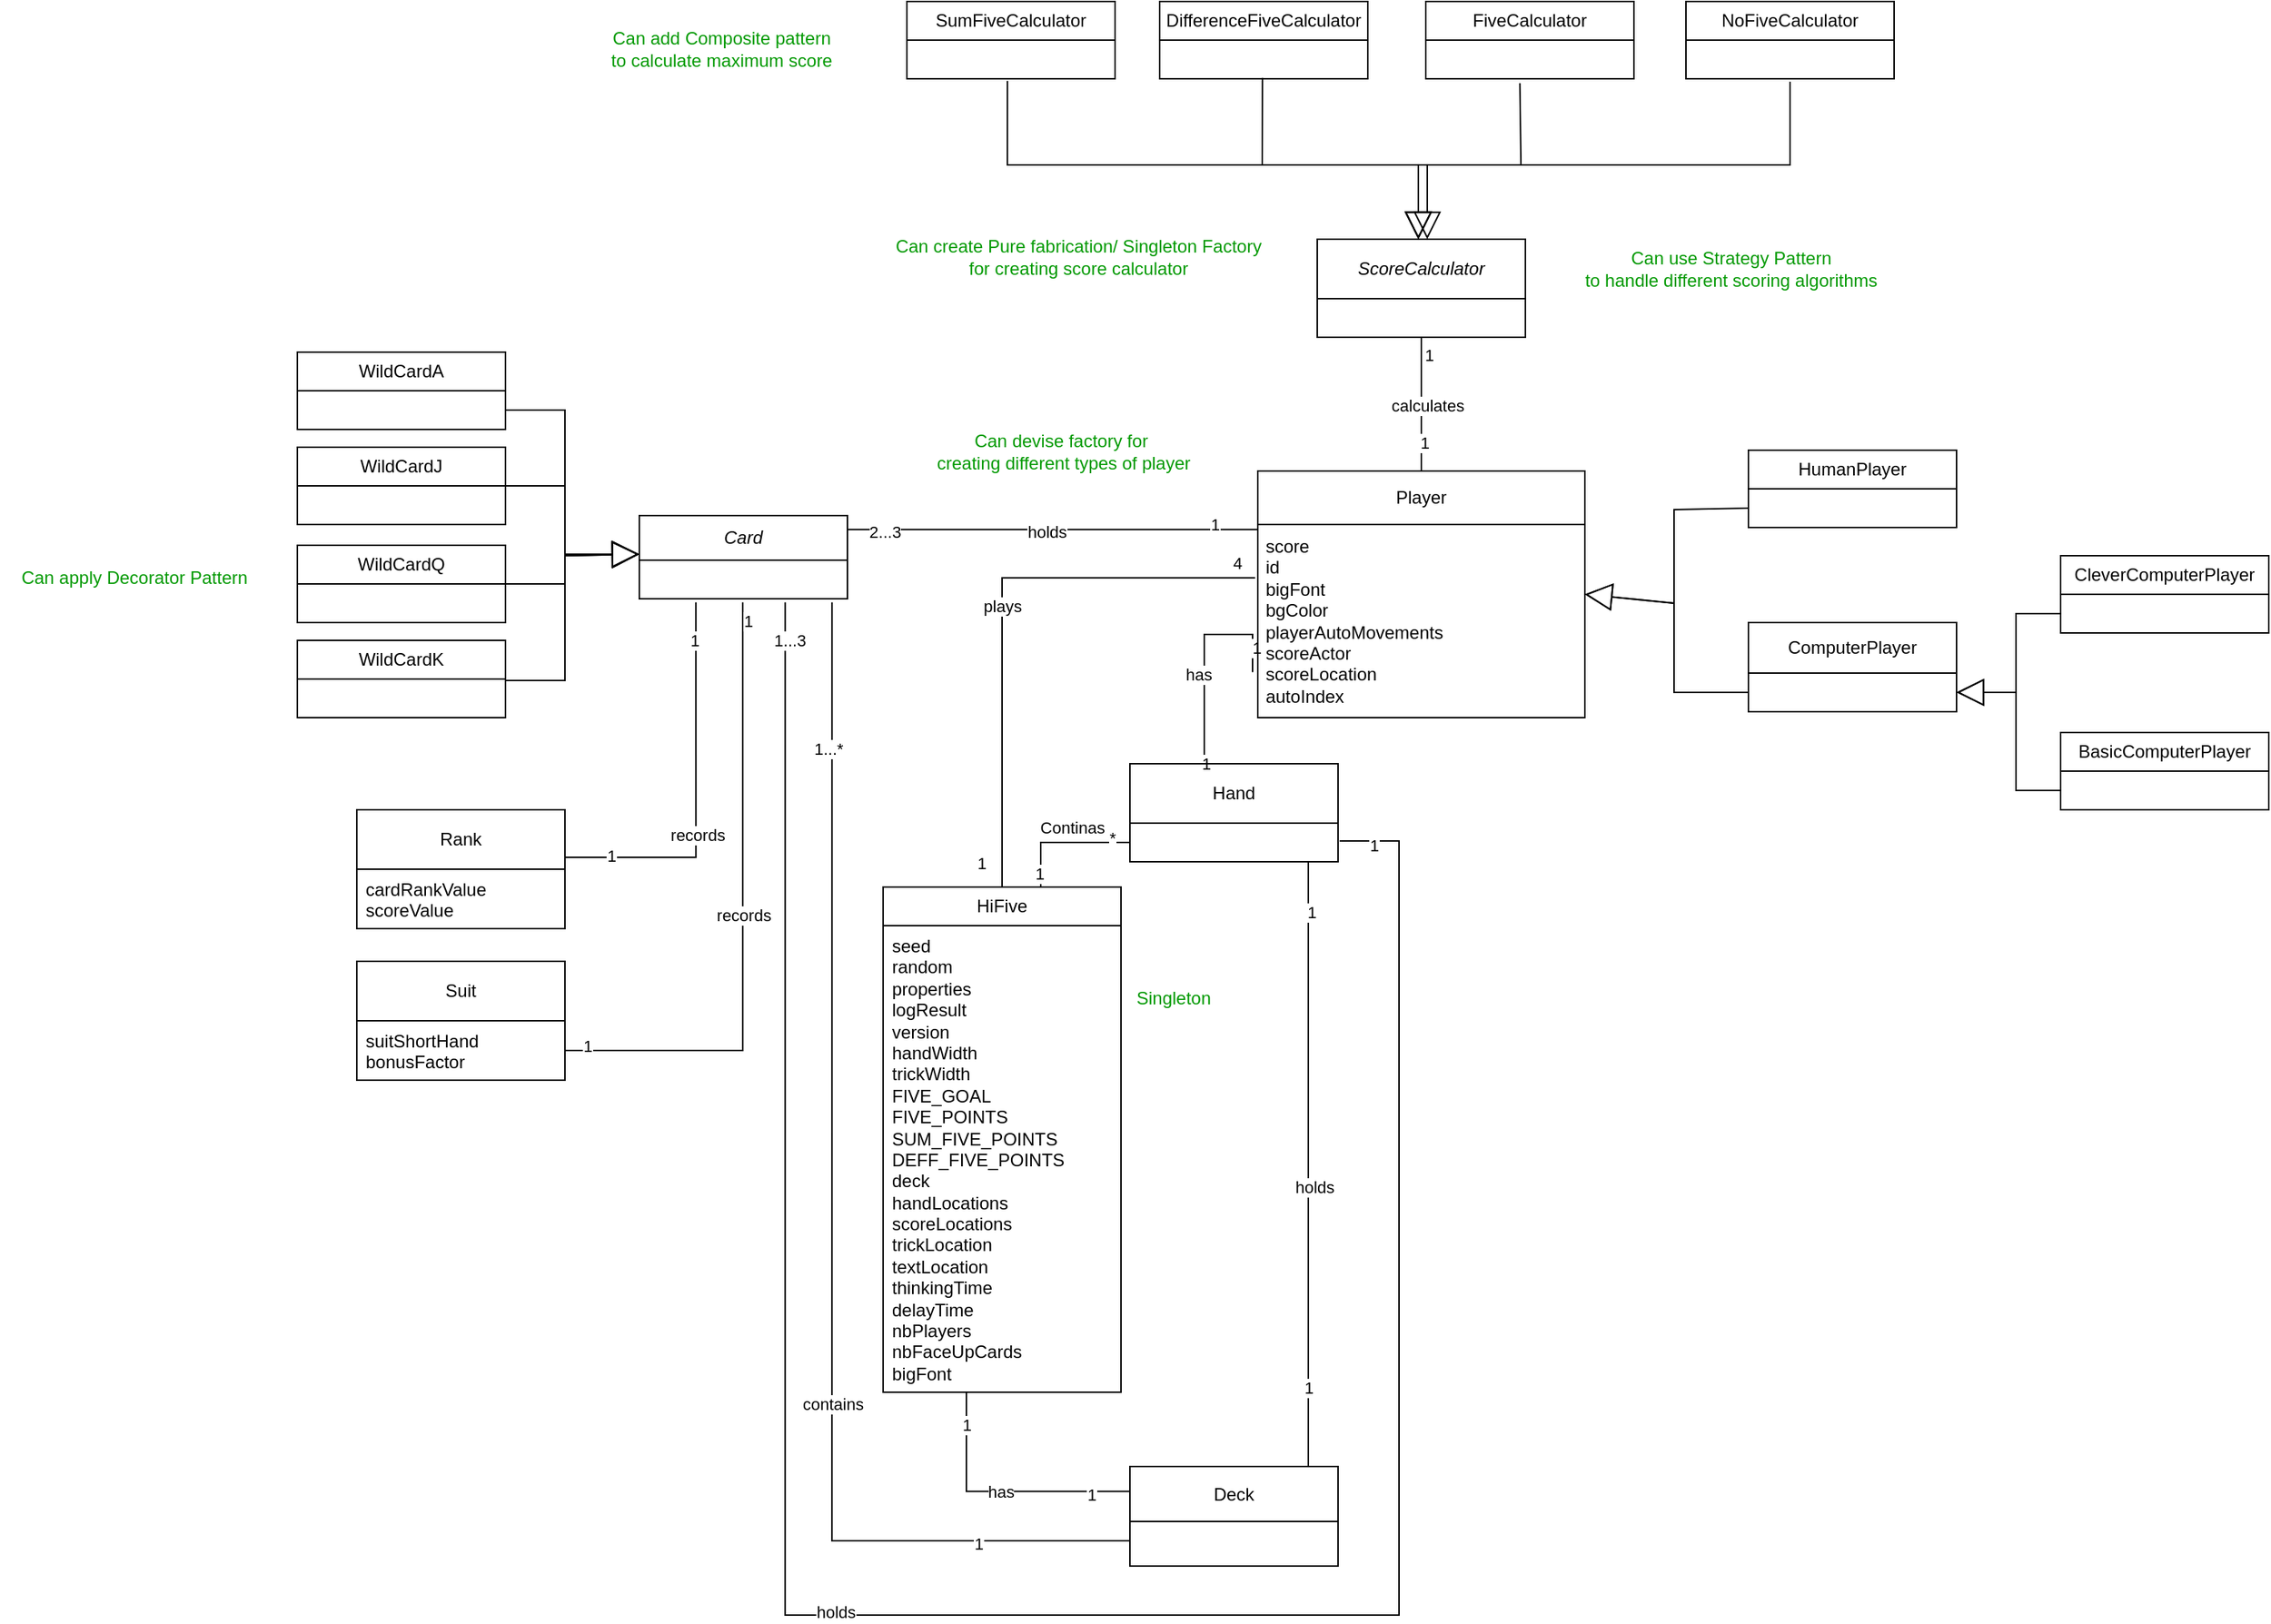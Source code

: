 <mxfile version="22.1.22" type="embed">
  <diagram name="Page-1" id="RHOdQiLR6d1w4uo0OIwe">
    <mxGraphModel dx="2094" dy="1823" grid="1" gridSize="10" guides="1" tooltips="1" connect="1" arrows="1" fold="1" page="1" pageScale="1" pageWidth="827" pageHeight="1169" math="0" shadow="0">
      <root>
        <mxCell id="0" />
        <mxCell id="1" parent="0" />
        <mxCell id="BES2E_9tI-OvimbOEb1R-43" value="" style="endArrow=block;endSize=16;endFill=0;html=1;rounded=0;entryX=0.5;entryY=0;entryDx=0;entryDy=0;exitX=0.5;exitY=1.077;exitDx=0;exitDy=0;exitPerimeter=0;" parent="1" source="BES2E_9tI-OvimbOEb1R-41" edge="1">
          <mxGeometry width="160" relative="1" as="geometry">
            <mxPoint x="713" y="-174" as="sourcePoint" />
            <mxPoint x="634" y="-66" as="targetPoint" />
            <Array as="points">
              <mxPoint x="884" y="-116" />
              <mxPoint x="634" y="-116" />
            </Array>
            <mxPoint as="offset" />
          </mxGeometry>
        </mxCell>
        <mxCell id="C5BfqFKKwaduGC4q3tgq-16" style="edgeStyle=orthogonalEdgeStyle;rounded=0;orthogonalLoop=1;jettySize=auto;html=1;entryX=0;entryY=0.5;entryDx=0;entryDy=0;endArrow=none;endFill=0;" parent="1" source="PBFfLjAhDlcAuMu0KcMV-1" target="HcJTPbSab0MBvARwmCcL-12" edge="1">
          <mxGeometry relative="1" as="geometry">
            <Array as="points">
              <mxPoint x="380" y="340" />
            </Array>
          </mxGeometry>
        </mxCell>
        <mxCell id="C5BfqFKKwaduGC4q3tgq-17" value="Continas" style="edgeLabel;html=1;align=center;verticalAlign=middle;resizable=0;points=[];" parent="C5BfqFKKwaduGC4q3tgq-16" vertex="1" connectable="0">
          <mxGeometry x="-0.146" relative="1" as="geometry">
            <mxPoint x="12" y="-10" as="offset" />
          </mxGeometry>
        </mxCell>
        <mxCell id="C5BfqFKKwaduGC4q3tgq-18" value="1" style="edgeLabel;html=1;align=center;verticalAlign=middle;resizable=0;points=[];" parent="C5BfqFKKwaduGC4q3tgq-16" vertex="1" connectable="0">
          <mxGeometry x="-0.79" y="1" relative="1" as="geometry">
            <mxPoint as="offset" />
          </mxGeometry>
        </mxCell>
        <mxCell id="C5BfqFKKwaduGC4q3tgq-19" value="*" style="edgeLabel;html=1;align=center;verticalAlign=middle;resizable=0;points=[];" parent="C5BfqFKKwaduGC4q3tgq-16" vertex="1" connectable="0">
          <mxGeometry x="0.724" y="3" relative="1" as="geometry">
            <mxPoint as="offset" />
          </mxGeometry>
        </mxCell>
        <mxCell id="PBFfLjAhDlcAuMu0KcMV-1" value="HiFive" style="swimlane;fontStyle=0;childLayout=stackLayout;horizontal=1;startSize=26;fillColor=none;horizontalStack=0;resizeParent=1;resizeParentMax=0;resizeLast=0;collapsible=1;marginBottom=0;whiteSpace=wrap;html=1;align=center;" parent="1" vertex="1">
          <mxGeometry x="274" y="370" width="160" height="340" as="geometry" />
        </mxCell>
        <mxCell id="PBFfLjAhDlcAuMu0KcMV-4" value="seed&lt;div&gt;random&lt;/div&gt;&lt;div&gt;properties&lt;/div&gt;&lt;div&gt;logResult&lt;/div&gt;&lt;div&gt;version&lt;/div&gt;&lt;div&gt;handWidth&lt;/div&gt;&lt;div&gt;trickWidth&lt;/div&gt;&lt;div&gt;FIVE_GOAL&lt;/div&gt;&lt;div&gt;FIVE_POINTS&lt;/div&gt;&lt;div&gt;SUM_FIVE_POINTS&lt;/div&gt;&lt;div&gt;DEFF_FIVE_POINTS&lt;/div&gt;&lt;div&gt;deck&lt;/div&gt;&lt;div&gt;handLocations&lt;/div&gt;&lt;div&gt;scoreLocations&lt;/div&gt;&lt;div&gt;trickLocation&lt;/div&gt;&lt;div&gt;textLocation&lt;/div&gt;&lt;div&gt;thinkingTime&lt;/div&gt;&lt;div&gt;delayTime&lt;/div&gt;&lt;div&gt;nbPlayers&lt;/div&gt;&lt;div&gt;nbFaceUpCards&lt;/div&gt;&lt;div&gt;bigFont&lt;/div&gt;" style="text;strokeColor=none;fillColor=none;align=left;verticalAlign=top;spacingLeft=4;spacingRight=4;overflow=hidden;rotatable=0;points=[[0,0.5],[1,0.5]];portConstraint=eastwest;whiteSpace=wrap;html=1;" parent="PBFfLjAhDlcAuMu0KcMV-1" vertex="1">
          <mxGeometry y="26" width="160" height="314" as="geometry" />
        </mxCell>
        <mxCell id="PBFfLjAhDlcAuMu0KcMV-5" value="&lt;div&gt;&lt;i style=&quot;background-color: initial;&quot;&gt;Card&lt;/i&gt;&lt;/div&gt;" style="swimlane;fontStyle=0;childLayout=stackLayout;horizontal=1;startSize=30;fillColor=none;horizontalStack=0;resizeParent=1;resizeParentMax=0;resizeLast=0;collapsible=1;marginBottom=0;whiteSpace=wrap;html=1;" parent="1" vertex="1">
          <mxGeometry x="110" y="120" width="140" height="56" as="geometry" />
        </mxCell>
        <mxCell id="PBFfLjAhDlcAuMu0KcMV-6" value="&amp;nbsp;" style="text;strokeColor=none;fillColor=none;align=left;verticalAlign=top;spacingLeft=4;spacingRight=4;overflow=hidden;rotatable=0;points=[[0,0.5],[1,0.5]];portConstraint=eastwest;whiteSpace=wrap;html=1;" parent="PBFfLjAhDlcAuMu0KcMV-5" vertex="1">
          <mxGeometry y="30" width="140" height="26" as="geometry" />
        </mxCell>
        <mxCell id="BES2E_9tI-OvimbOEb1R-21" style="edgeStyle=orthogonalEdgeStyle;rounded=0;orthogonalLoop=1;jettySize=auto;html=1;entryX=1;entryY=0.25;entryDx=0;entryDy=0;endArrow=none;endFill=0;exitX=-0.001;exitY=0.026;exitDx=0;exitDy=0;exitPerimeter=0;" parent="1" source="C5BfqFKKwaduGC4q3tgq-22" target="PBFfLjAhDlcAuMu0KcMV-5" edge="1">
          <mxGeometry relative="1" as="geometry">
            <mxPoint x="470" y="100" as="sourcePoint" />
            <mxPoint x="140" y="163" as="targetPoint" />
            <Array as="points">
              <mxPoint x="250" y="129" />
            </Array>
          </mxGeometry>
        </mxCell>
        <mxCell id="BES2E_9tI-OvimbOEb1R-22" value="holds" style="edgeLabel;html=1;align=center;verticalAlign=middle;resizable=0;points=[];" parent="BES2E_9tI-OvimbOEb1R-21" vertex="1" connectable="0">
          <mxGeometry x="0.026" y="2" relative="1" as="geometry">
            <mxPoint x="2" y="-1" as="offset" />
          </mxGeometry>
        </mxCell>
        <mxCell id="BES2E_9tI-OvimbOEb1R-23" value="2...3" style="edgeLabel;html=1;align=center;verticalAlign=middle;resizable=0;points=[];" parent="BES2E_9tI-OvimbOEb1R-21" vertex="1" connectable="0">
          <mxGeometry x="0.857" y="1" relative="1" as="geometry">
            <mxPoint x="9" as="offset" />
          </mxGeometry>
        </mxCell>
        <mxCell id="BES2E_9tI-OvimbOEb1R-24" value="1" style="edgeLabel;html=1;align=center;verticalAlign=middle;resizable=0;points=[];" parent="BES2E_9tI-OvimbOEb1R-21" vertex="1" connectable="0">
          <mxGeometry x="-0.792" y="-4" relative="1" as="geometry">
            <mxPoint as="offset" />
          </mxGeometry>
        </mxCell>
        <mxCell id="5fYm1s6-dskRjfa9KHOK-25" value="plays" style="edgeStyle=orthogonalEdgeStyle;rounded=0;orthogonalLoop=1;jettySize=auto;html=1;entryX=0.5;entryY=0;entryDx=0;entryDy=0;endArrow=none;endFill=0;exitX=-0.008;exitY=0.276;exitDx=0;exitDy=0;exitPerimeter=0;" parent="1" source="C5BfqFKKwaduGC4q3tgq-22" target="PBFfLjAhDlcAuMu0KcMV-1" edge="1">
          <mxGeometry relative="1" as="geometry">
            <mxPoint x="330" y="120" as="sourcePoint" />
          </mxGeometry>
        </mxCell>
        <mxCell id="5fYm1s6-dskRjfa9KHOK-26" value="1" style="edgeLabel;html=1;align=center;verticalAlign=middle;resizable=0;points=[];" parent="5fYm1s6-dskRjfa9KHOK-25" vertex="1" connectable="0">
          <mxGeometry x="0.774" y="2" relative="1" as="geometry">
            <mxPoint x="-16" y="27" as="offset" />
          </mxGeometry>
        </mxCell>
        <mxCell id="5fYm1s6-dskRjfa9KHOK-27" value="4" style="edgeLabel;html=1;align=center;verticalAlign=middle;resizable=0;points=[];" parent="5fYm1s6-dskRjfa9KHOK-25" vertex="1" connectable="0">
          <mxGeometry x="-0.818" y="3" relative="1" as="geometry">
            <mxPoint x="22" y="-13" as="offset" />
          </mxGeometry>
        </mxCell>
        <mxCell id="HcJTPbSab0MBvARwmCcL-18" style="edgeStyle=orthogonalEdgeStyle;rounded=0;orthogonalLoop=1;jettySize=auto;html=1;entryX=0.5;entryY=0;entryDx=0;entryDy=0;endArrow=none;endFill=0;exitX=-0.016;exitY=0.764;exitDx=0;exitDy=0;exitPerimeter=0;" parent="1" source="C5BfqFKKwaduGC4q3tgq-22" target="HcJTPbSab0MBvARwmCcL-9" edge="1">
          <mxGeometry relative="1" as="geometry">
            <Array as="points">
              <mxPoint x="523" y="200" />
              <mxPoint x="490" y="200" />
              <mxPoint x="490" y="287" />
            </Array>
            <mxPoint x="330" y="120" as="sourcePoint" />
          </mxGeometry>
        </mxCell>
        <mxCell id="HcJTPbSab0MBvARwmCcL-19" value="1" style="edgeLabel;html=1;align=center;verticalAlign=middle;resizable=0;points=[];" parent="HcJTPbSab0MBvARwmCcL-18" connectable="0" vertex="1">
          <mxGeometry x="-0.794" y="-2" relative="1" as="geometry">
            <mxPoint as="offset" />
          </mxGeometry>
        </mxCell>
        <mxCell id="HcJTPbSab0MBvARwmCcL-20" value="1" style="edgeLabel;html=1;align=center;verticalAlign=middle;resizable=0;points=[];" parent="HcJTPbSab0MBvARwmCcL-18" connectable="0" vertex="1">
          <mxGeometry x="0.765" relative="1" as="geometry">
            <mxPoint as="offset" />
          </mxGeometry>
        </mxCell>
        <mxCell id="HcJTPbSab0MBvARwmCcL-21" value="has" style="edgeLabel;html=1;align=center;verticalAlign=middle;resizable=0;points=[];" parent="HcJTPbSab0MBvARwmCcL-18" connectable="0" vertex="1">
          <mxGeometry x="0.029" y="-4" relative="1" as="geometry">
            <mxPoint as="offset" />
          </mxGeometry>
        </mxCell>
        <mxCell id="BES2E_9tI-OvimbOEb1R-5" value="&lt;div&gt;&lt;span style=&quot;background-color: initial;&quot;&gt;Suit&lt;/span&gt;&lt;/div&gt;" style="swimlane;fontStyle=0;childLayout=stackLayout;horizontal=1;startSize=40;fillColor=none;horizontalStack=0;resizeParent=1;resizeParentMax=0;resizeLast=0;collapsible=1;marginBottom=0;whiteSpace=wrap;html=1;" parent="1" vertex="1">
          <mxGeometry x="-80" y="420" width="140" height="80" as="geometry" />
        </mxCell>
        <mxCell id="BES2E_9tI-OvimbOEb1R-6" value="suitShortHand&lt;div&gt;bonusFactor&lt;br&gt;&lt;/div&gt;" style="text;strokeColor=none;fillColor=none;align=left;verticalAlign=top;spacingLeft=4;spacingRight=4;overflow=hidden;rotatable=0;points=[[0,0.5],[1,0.5]];portConstraint=eastwest;whiteSpace=wrap;html=1;" parent="BES2E_9tI-OvimbOEb1R-5" vertex="1">
          <mxGeometry y="40" width="140" height="40" as="geometry" />
        </mxCell>
        <mxCell id="HcJTPbSab0MBvARwmCcL-63" style="edgeStyle=orthogonalEdgeStyle;rounded=0;orthogonalLoop=1;jettySize=auto;html=1;endArrow=none;endFill=0;entryX=0.272;entryY=1.093;entryDx=0;entryDy=0;entryPerimeter=0;" parent="1" source="BES2E_9tI-OvimbOEb1R-13" target="PBFfLjAhDlcAuMu0KcMV-6" edge="1">
          <mxGeometry relative="1" as="geometry">
            <Array as="points">
              <mxPoint x="148" y="350" />
            </Array>
            <mxPoint x="120" y="170" as="targetPoint" />
          </mxGeometry>
        </mxCell>
        <mxCell id="HcJTPbSab0MBvARwmCcL-64" value="1" style="edgeLabel;html=1;align=center;verticalAlign=middle;resizable=0;points=[];" parent="HcJTPbSab0MBvARwmCcL-63" vertex="1" connectable="0">
          <mxGeometry x="0.803" y="1" relative="1" as="geometry">
            <mxPoint as="offset" />
          </mxGeometry>
        </mxCell>
        <mxCell id="HcJTPbSab0MBvARwmCcL-65" value="1" style="edgeLabel;html=1;align=center;verticalAlign=middle;resizable=0;points=[];" parent="HcJTPbSab0MBvARwmCcL-63" vertex="1" connectable="0">
          <mxGeometry x="-0.767" y="1" relative="1" as="geometry">
            <mxPoint as="offset" />
          </mxGeometry>
        </mxCell>
        <mxCell id="HcJTPbSab0MBvARwmCcL-66" value="records" style="edgeLabel;html=1;align=center;verticalAlign=middle;resizable=0;points=[];" parent="HcJTPbSab0MBvARwmCcL-63" vertex="1" connectable="0">
          <mxGeometry x="-0.204" y="-1" relative="1" as="geometry">
            <mxPoint as="offset" />
          </mxGeometry>
        </mxCell>
        <mxCell id="BES2E_9tI-OvimbOEb1R-13" value="&lt;span style=&quot;background-color: initial;&quot;&gt;Rank&lt;/span&gt;" style="swimlane;fontStyle=0;childLayout=stackLayout;horizontal=1;startSize=40;fillColor=none;horizontalStack=0;resizeParent=1;resizeParentMax=0;resizeLast=0;collapsible=1;marginBottom=0;whiteSpace=wrap;html=1;" parent="1" vertex="1">
          <mxGeometry x="-80" y="318" width="140" height="80" as="geometry" />
        </mxCell>
        <mxCell id="BES2E_9tI-OvimbOEb1R-14" value="cardRankValue&lt;div&gt;scoreValue&lt;br&gt;&lt;/div&gt;" style="text;strokeColor=none;fillColor=none;align=left;verticalAlign=top;spacingLeft=4;spacingRight=4;overflow=hidden;rotatable=0;points=[[0,0.5],[1,0.5]];portConstraint=eastwest;whiteSpace=wrap;html=1;" parent="BES2E_9tI-OvimbOEb1R-13" vertex="1">
          <mxGeometry y="40" width="140" height="40" as="geometry" />
        </mxCell>
        <mxCell id="BES2E_9tI-OvimbOEb1R-25" value="&lt;div&gt;&lt;i&gt;ScoreCalculator&lt;/i&gt;&lt;/div&gt;" style="swimlane;fontStyle=0;childLayout=stackLayout;horizontal=1;startSize=40;fillColor=none;horizontalStack=0;resizeParent=1;resizeParentMax=0;resizeLast=0;collapsible=1;marginBottom=0;whiteSpace=wrap;html=1;" parent="1" vertex="1">
          <mxGeometry x="566" y="-66" width="140" height="66" as="geometry" />
        </mxCell>
        <mxCell id="BES2E_9tI-OvimbOEb1R-29" style="edgeStyle=orthogonalEdgeStyle;rounded=0;orthogonalLoop=1;jettySize=auto;html=1;endArrow=none;endFill=0;exitX=0.5;exitY=0;exitDx=0;exitDy=0;" parent="1" source="qUimPvIqALUDc2c-YDHS-43" edge="1">
          <mxGeometry relative="1" as="geometry">
            <mxPoint x="636" as="targetPoint" />
            <mxPoint x="319" y="120" as="sourcePoint" />
            <Array as="points">
              <mxPoint x="636" />
            </Array>
          </mxGeometry>
        </mxCell>
        <mxCell id="BES2E_9tI-OvimbOEb1R-46" value="1" style="edgeLabel;html=1;align=center;verticalAlign=middle;resizable=0;points=[];" parent="BES2E_9tI-OvimbOEb1R-29" vertex="1" connectable="0">
          <mxGeometry x="-0.573" y="-2" relative="1" as="geometry">
            <mxPoint as="offset" />
          </mxGeometry>
        </mxCell>
        <mxCell id="BES2E_9tI-OvimbOEb1R-47" value="1" style="edgeLabel;html=1;align=center;verticalAlign=middle;resizable=0;points=[];" parent="BES2E_9tI-OvimbOEb1R-29" vertex="1" connectable="0">
          <mxGeometry x="0.747" y="-5" relative="1" as="geometry">
            <mxPoint as="offset" />
          </mxGeometry>
        </mxCell>
        <mxCell id="BES2E_9tI-OvimbOEb1R-48" value="calculates" style="edgeLabel;html=1;align=center;verticalAlign=middle;resizable=0;points=[];" parent="BES2E_9tI-OvimbOEb1R-29" vertex="1" connectable="0">
          <mxGeometry x="-0.009" y="-3" relative="1" as="geometry">
            <mxPoint x="1" as="offset" />
          </mxGeometry>
        </mxCell>
        <mxCell id="BES2E_9tI-OvimbOEb1R-31" value="" style="endArrow=block;endSize=16;endFill=0;html=1;rounded=0;entryX=0.5;entryY=0;entryDx=0;entryDy=0;exitX=0.452;exitY=1.115;exitDx=0;exitDy=0;exitPerimeter=0;" parent="1" source="BES2E_9tI-OvimbOEb1R-33" edge="1">
          <mxGeometry x="0.005" width="160" relative="1" as="geometry">
            <mxPoint x="544" y="-171" as="sourcePoint" />
            <mxPoint x="634" y="-66.0" as="targetPoint" />
            <Array as="points">
              <mxPoint x="703" y="-116" />
              <mxPoint x="634" y="-116" />
            </Array>
            <mxPoint as="offset" />
          </mxGeometry>
        </mxCell>
        <mxCell id="BES2E_9tI-OvimbOEb1R-32" value="FiveCalculator" style="swimlane;fontStyle=0;childLayout=stackLayout;horizontal=1;startSize=26;fillColor=none;horizontalStack=0;resizeParent=1;resizeParentMax=0;resizeLast=0;collapsible=1;marginBottom=0;whiteSpace=wrap;html=1;" parent="1" vertex="1">
          <mxGeometry x="639" y="-226" width="140" height="52" as="geometry" />
        </mxCell>
        <mxCell id="BES2E_9tI-OvimbOEb1R-33" value="&amp;nbsp;" style="text;strokeColor=none;fillColor=none;align=left;verticalAlign=top;spacingLeft=4;spacingRight=4;overflow=hidden;rotatable=0;points=[[0,0.5],[1,0.5]];portConstraint=eastwest;whiteSpace=wrap;html=1;" parent="BES2E_9tI-OvimbOEb1R-32" vertex="1">
          <mxGeometry y="26" width="140" height="26" as="geometry" />
        </mxCell>
        <mxCell id="BES2E_9tI-OvimbOEb1R-36" value="DifferenceFiveCalculator" style="swimlane;fontStyle=0;childLayout=stackLayout;horizontal=1;startSize=26;fillColor=none;horizontalStack=0;resizeParent=1;resizeParentMax=0;resizeLast=0;collapsible=1;marginBottom=0;whiteSpace=wrap;html=1;" parent="1" vertex="1">
          <mxGeometry x="460" y="-226" width="140" height="52" as="geometry" />
        </mxCell>
        <mxCell id="BES2E_9tI-OvimbOEb1R-37" value="&amp;nbsp;" style="text;strokeColor=none;fillColor=none;align=left;verticalAlign=top;spacingLeft=4;spacingRight=4;overflow=hidden;rotatable=0;points=[[0,0.5],[1,0.5]];portConstraint=eastwest;whiteSpace=wrap;html=1;" parent="BES2E_9tI-OvimbOEb1R-36" vertex="1">
          <mxGeometry y="26" width="140" height="26" as="geometry" />
        </mxCell>
        <mxCell id="BES2E_9tI-OvimbOEb1R-38" value="SumFiveCalculator" style="swimlane;fontStyle=0;childLayout=stackLayout;horizontal=1;startSize=26;fillColor=none;horizontalStack=0;resizeParent=1;resizeParentMax=0;resizeLast=0;collapsible=1;marginBottom=0;whiteSpace=wrap;html=1;" parent="1" vertex="1">
          <mxGeometry x="290" y="-226" width="140" height="52" as="geometry" />
        </mxCell>
        <mxCell id="BES2E_9tI-OvimbOEb1R-39" value="&amp;nbsp;" style="text;strokeColor=none;fillColor=none;align=left;verticalAlign=top;spacingLeft=4;spacingRight=4;overflow=hidden;rotatable=0;points=[[0,0.5],[1,0.5]];portConstraint=eastwest;whiteSpace=wrap;html=1;" parent="BES2E_9tI-OvimbOEb1R-38" vertex="1">
          <mxGeometry y="26" width="140" height="26" as="geometry" />
        </mxCell>
        <mxCell id="BES2E_9tI-OvimbOEb1R-40" value="NoFiveCalculator" style="swimlane;fontStyle=0;childLayout=stackLayout;horizontal=1;startSize=26;fillColor=none;horizontalStack=0;resizeParent=1;resizeParentMax=0;resizeLast=0;collapsible=1;marginBottom=0;whiteSpace=wrap;html=1;" parent="1" vertex="1">
          <mxGeometry x="814" y="-226" width="140" height="52" as="geometry" />
        </mxCell>
        <mxCell id="BES2E_9tI-OvimbOEb1R-41" value="&amp;nbsp;" style="text;strokeColor=none;fillColor=none;align=left;verticalAlign=top;spacingLeft=4;spacingRight=4;overflow=hidden;rotatable=0;points=[[0,0.5],[1,0.5]];portConstraint=eastwest;whiteSpace=wrap;html=1;" parent="BES2E_9tI-OvimbOEb1R-40" vertex="1">
          <mxGeometry y="26" width="140" height="26" as="geometry" />
        </mxCell>
        <mxCell id="BES2E_9tI-OvimbOEb1R-42" value="" style="endArrow=block;endSize=16;endFill=0;html=1;rounded=0;entryX=0.5;entryY=0;entryDx=0;entryDy=0;exitX=0.494;exitY=0.974;exitDx=0;exitDy=0;exitPerimeter=0;" parent="1" source="BES2E_9tI-OvimbOEb1R-37" edge="1">
          <mxGeometry width="160" relative="1" as="geometry">
            <mxPoint x="529.02" y="-157.01" as="sourcePoint" />
            <mxPoint x="634" y="-66" as="targetPoint" />
            <Array as="points">
              <mxPoint x="529" y="-116" />
              <mxPoint x="634" y="-116" />
            </Array>
          </mxGeometry>
        </mxCell>
        <mxCell id="BES2E_9tI-OvimbOEb1R-45" value="Can use Strategy Pattern &lt;br&gt;to handle different scoring algorithms" style="text;html=1;align=center;verticalAlign=middle;resizable=0;points=[];autosize=1;strokeColor=none;fillColor=none;fontColor=#009900;" parent="1" vertex="1">
          <mxGeometry x="734" y="-66" width="220" height="40" as="geometry" />
        </mxCell>
        <mxCell id="BES2E_9tI-OvimbOEb1R-51" value="&lt;font color=&quot;#009900&quot;&gt;Can create Pure fabrication/ Singleton Factory &lt;br&gt;for creating score calculator&lt;/font&gt;" style="text;html=1;align=center;verticalAlign=middle;resizable=0;points=[];autosize=1;strokeColor=none;fillColor=none;" parent="1" vertex="1">
          <mxGeometry x="270" y="-74" width="270" height="40" as="geometry" />
        </mxCell>
        <mxCell id="5fYm1s6-dskRjfa9KHOK-1" value="WildCardA" style="swimlane;fontStyle=0;childLayout=stackLayout;horizontal=1;startSize=26;fillColor=none;horizontalStack=0;resizeParent=1;resizeParentMax=0;resizeLast=0;collapsible=1;marginBottom=0;whiteSpace=wrap;html=1;" parent="1" vertex="1">
          <mxGeometry x="-120" y="10" width="140" height="52" as="geometry" />
        </mxCell>
        <mxCell id="5fYm1s6-dskRjfa9KHOK-4" value="&amp;nbsp;" style="text;strokeColor=none;fillColor=none;align=left;verticalAlign=top;spacingLeft=4;spacingRight=4;overflow=hidden;rotatable=0;points=[[0,0.5],[1,0.5]];portConstraint=eastwest;whiteSpace=wrap;html=1;" parent="5fYm1s6-dskRjfa9KHOK-1" vertex="1">
          <mxGeometry y="26" width="140" height="26" as="geometry" />
        </mxCell>
        <mxCell id="5fYm1s6-dskRjfa9KHOK-5" value="WildCardJ" style="swimlane;fontStyle=0;childLayout=stackLayout;horizontal=1;startSize=26;fillColor=none;horizontalStack=0;resizeParent=1;resizeParentMax=0;resizeLast=0;collapsible=1;marginBottom=0;whiteSpace=wrap;html=1;" parent="1" vertex="1">
          <mxGeometry x="-120" y="74" width="140" height="52" as="geometry" />
        </mxCell>
        <mxCell id="5fYm1s6-dskRjfa9KHOK-6" value="&amp;nbsp;" style="text;strokeColor=none;fillColor=none;align=left;verticalAlign=top;spacingLeft=4;spacingRight=4;overflow=hidden;rotatable=0;points=[[0,0.5],[1,0.5]];portConstraint=eastwest;whiteSpace=wrap;html=1;" parent="5fYm1s6-dskRjfa9KHOK-5" vertex="1">
          <mxGeometry y="26" width="140" height="26" as="geometry" />
        </mxCell>
        <mxCell id="5fYm1s6-dskRjfa9KHOK-7" value="WildCardQ" style="swimlane;fontStyle=0;childLayout=stackLayout;horizontal=1;startSize=26;fillColor=none;horizontalStack=0;resizeParent=1;resizeParentMax=0;resizeLast=0;collapsible=1;marginBottom=0;whiteSpace=wrap;html=1;" parent="1" vertex="1">
          <mxGeometry x="-120" y="140" width="140" height="52" as="geometry" />
        </mxCell>
        <mxCell id="5fYm1s6-dskRjfa9KHOK-8" value="&amp;nbsp;" style="text;strokeColor=none;fillColor=none;align=left;verticalAlign=top;spacingLeft=4;spacingRight=4;overflow=hidden;rotatable=0;points=[[0,0.5],[1,0.5]];portConstraint=eastwest;whiteSpace=wrap;html=1;" parent="5fYm1s6-dskRjfa9KHOK-7" vertex="1">
          <mxGeometry y="26" width="140" height="26" as="geometry" />
        </mxCell>
        <mxCell id="5fYm1s6-dskRjfa9KHOK-9" value="WildCardK" style="swimlane;fontStyle=0;childLayout=stackLayout;horizontal=1;startSize=26;fillColor=none;horizontalStack=0;resizeParent=1;resizeParentMax=0;resizeLast=0;collapsible=1;marginBottom=0;whiteSpace=wrap;html=1;" parent="1" vertex="1">
          <mxGeometry x="-120" y="204" width="140" height="52" as="geometry" />
        </mxCell>
        <mxCell id="5fYm1s6-dskRjfa9KHOK-10" value="&amp;nbsp;" style="text;strokeColor=none;fillColor=none;align=left;verticalAlign=top;spacingLeft=4;spacingRight=4;overflow=hidden;rotatable=0;points=[[0,0.5],[1,0.5]];portConstraint=eastwest;whiteSpace=wrap;html=1;" parent="5fYm1s6-dskRjfa9KHOK-9" vertex="1">
          <mxGeometry y="26" width="140" height="26" as="geometry" />
        </mxCell>
        <mxCell id="5fYm1s6-dskRjfa9KHOK-17" value="" style="endArrow=block;endSize=16;endFill=0;html=1;rounded=0;entryX=0;entryY=0.5;entryDx=0;entryDy=0;exitX=1;exitY=0.5;exitDx=0;exitDy=0;" parent="1" source="5fYm1s6-dskRjfa9KHOK-4" edge="1">
          <mxGeometry x="0.003" width="160" relative="1" as="geometry">
            <mxPoint x="160" y="77" as="sourcePoint" />
            <mxPoint x="110" y="146" as="targetPoint" />
            <Array as="points">
              <mxPoint x="60" y="49" />
              <mxPoint x="60" y="147" />
            </Array>
            <mxPoint as="offset" />
          </mxGeometry>
        </mxCell>
        <mxCell id="5fYm1s6-dskRjfa9KHOK-19" value="" style="endArrow=block;endSize=16;endFill=0;html=1;rounded=0;entryX=0;entryY=0.5;entryDx=0;entryDy=0;exitX=1;exitY=0.5;exitDx=0;exitDy=0;" parent="1" source="5fYm1s6-dskRjfa9KHOK-5" edge="1">
          <mxGeometry x="0.003" width="160" relative="1" as="geometry">
            <mxPoint x="20" y="77" as="sourcePoint" />
            <mxPoint x="110" y="146" as="targetPoint" />
            <Array as="points">
              <mxPoint x="60" y="100" />
              <mxPoint x="60" y="146" />
            </Array>
            <mxPoint as="offset" />
          </mxGeometry>
        </mxCell>
        <mxCell id="5fYm1s6-dskRjfa9KHOK-20" value="" style="endArrow=block;endSize=16;endFill=0;html=1;rounded=0;exitX=1;exitY=0.5;exitDx=0;exitDy=0;entryX=0;entryY=0.5;entryDx=0;entryDy=0;" parent="1" source="5fYm1s6-dskRjfa9KHOK-7" edge="1">
          <mxGeometry x="0.003" width="160" relative="1" as="geometry">
            <mxPoint x="30" y="110" as="sourcePoint" />
            <mxPoint x="110" y="146" as="targetPoint" />
            <Array as="points">
              <mxPoint x="60" y="166" />
              <mxPoint x="60" y="147" />
            </Array>
            <mxPoint as="offset" />
          </mxGeometry>
        </mxCell>
        <mxCell id="5fYm1s6-dskRjfa9KHOK-21" value="" style="endArrow=block;endSize=16;endFill=0;html=1;rounded=0;entryX=0;entryY=0.5;entryDx=0;entryDy=0;" parent="1" edge="1">
          <mxGeometry x="0.003" width="160" relative="1" as="geometry">
            <mxPoint x="20" y="231" as="sourcePoint" />
            <mxPoint x="110" y="146" as="targetPoint" />
            <Array as="points">
              <mxPoint x="60" y="231" />
              <mxPoint x="60" y="146" />
            </Array>
            <mxPoint as="offset" />
          </mxGeometry>
        </mxCell>
        <mxCell id="5fYm1s6-dskRjfa9KHOK-22" value="&lt;font color=&quot;#009900&quot;&gt;Can apply Decorator Pattern&lt;/font&gt;" style="text;html=1;align=center;verticalAlign=middle;resizable=0;points=[];autosize=1;strokeColor=none;fillColor=none;" parent="1" vertex="1">
          <mxGeometry x="-320" y="147" width="180" height="30" as="geometry" />
        </mxCell>
        <mxCell id="HcJTPbSab0MBvARwmCcL-26" style="edgeStyle=orthogonalEdgeStyle;rounded=0;orthogonalLoop=1;jettySize=auto;html=1;entryX=0.926;entryY=1.093;entryDx=0;entryDy=0;endArrow=none;endFill=0;entryPerimeter=0;" parent="1" source="HcJTPbSab0MBvARwmCcL-1" target="PBFfLjAhDlcAuMu0KcMV-6" edge="1">
          <mxGeometry relative="1" as="geometry">
            <Array as="points">
              <mxPoint x="240" y="810" />
            </Array>
            <mxPoint x="140" y="380" as="targetPoint" />
          </mxGeometry>
        </mxCell>
        <mxCell id="HcJTPbSab0MBvARwmCcL-27" value="contains" style="edgeLabel;html=1;align=center;verticalAlign=middle;resizable=0;points=[];" parent="HcJTPbSab0MBvARwmCcL-26" vertex="1" connectable="0">
          <mxGeometry x="-0.296" relative="1" as="geometry">
            <mxPoint as="offset" />
          </mxGeometry>
        </mxCell>
        <mxCell id="HcJTPbSab0MBvARwmCcL-28" value="1...*" style="edgeLabel;html=1;align=center;verticalAlign=middle;resizable=0;points=[];" parent="HcJTPbSab0MBvARwmCcL-26" vertex="1" connectable="0">
          <mxGeometry x="0.765" y="3" relative="1" as="geometry">
            <mxPoint as="offset" />
          </mxGeometry>
        </mxCell>
        <mxCell id="HcJTPbSab0MBvARwmCcL-29" value="1" style="edgeLabel;html=1;align=center;verticalAlign=middle;resizable=0;points=[];" parent="HcJTPbSab0MBvARwmCcL-26" vertex="1" connectable="0">
          <mxGeometry x="-0.754" y="2" relative="1" as="geometry">
            <mxPoint as="offset" />
          </mxGeometry>
        </mxCell>
        <mxCell id="HcJTPbSab0MBvARwmCcL-1" value="&lt;div&gt;&lt;span style=&quot;background-color: initial;&quot;&gt;Deck&lt;/span&gt;&lt;/div&gt;" style="swimlane;fontStyle=0;childLayout=stackLayout;horizontal=1;startSize=37;fillColor=none;horizontalStack=0;resizeParent=1;resizeParentMax=0;resizeLast=0;collapsible=1;marginBottom=0;whiteSpace=wrap;html=1;" parent="1" vertex="1">
          <mxGeometry x="440" y="760" width="140" height="67" as="geometry" />
        </mxCell>
        <mxCell id="HcJTPbSab0MBvARwmCcL-22" style="edgeStyle=orthogonalEdgeStyle;rounded=0;orthogonalLoop=1;jettySize=auto;html=1;endArrow=none;endFill=0;" parent="1" source="HcJTPbSab0MBvARwmCcL-9" target="HcJTPbSab0MBvARwmCcL-1" edge="1">
          <mxGeometry relative="1" as="geometry">
            <Array as="points">
              <mxPoint x="560" y="600" />
              <mxPoint x="560" y="600" />
            </Array>
          </mxGeometry>
        </mxCell>
        <mxCell id="HcJTPbSab0MBvARwmCcL-23" value="holds" style="edgeLabel;html=1;align=center;verticalAlign=middle;resizable=0;points=[];" parent="HcJTPbSab0MBvARwmCcL-22" connectable="0" vertex="1">
          <mxGeometry x="0.074" y="4" relative="1" as="geometry">
            <mxPoint as="offset" />
          </mxGeometry>
        </mxCell>
        <mxCell id="HcJTPbSab0MBvARwmCcL-24" value="1" style="edgeLabel;html=1;align=center;verticalAlign=middle;resizable=0;points=[];" parent="HcJTPbSab0MBvARwmCcL-22" connectable="0" vertex="1">
          <mxGeometry x="-0.835" y="2" relative="1" as="geometry">
            <mxPoint as="offset" />
          </mxGeometry>
        </mxCell>
        <mxCell id="HcJTPbSab0MBvARwmCcL-25" value="1" style="edgeLabel;html=1;align=center;verticalAlign=middle;resizable=0;points=[];" parent="HcJTPbSab0MBvARwmCcL-22" connectable="0" vertex="1">
          <mxGeometry x="0.736" relative="1" as="geometry">
            <mxPoint as="offset" />
          </mxGeometry>
        </mxCell>
        <mxCell id="HcJTPbSab0MBvARwmCcL-9" value="&lt;span style=&quot;background-color: initial;&quot;&gt;Hand&lt;/span&gt;" style="swimlane;fontStyle=0;childLayout=stackLayout;horizontal=1;startSize=40;fillColor=none;horizontalStack=0;resizeParent=1;resizeParentMax=0;resizeLast=0;collapsible=1;marginBottom=0;whiteSpace=wrap;html=1;" parent="1" vertex="1">
          <mxGeometry x="440" y="287" width="140" height="66" as="geometry" />
        </mxCell>
        <mxCell id="HcJTPbSab0MBvARwmCcL-12" value="&amp;nbsp;" style="text;strokeColor=none;fillColor=none;align=left;verticalAlign=top;spacingLeft=4;spacingRight=4;overflow=hidden;rotatable=0;points=[[0,0.5],[1,0.5]];portConstraint=eastwest;whiteSpace=wrap;html=1;" parent="HcJTPbSab0MBvARwmCcL-9" vertex="1">
          <mxGeometry y="40" width="140" height="26" as="geometry" />
        </mxCell>
        <mxCell id="HcJTPbSab0MBvARwmCcL-14" style="edgeStyle=orthogonalEdgeStyle;rounded=0;orthogonalLoop=1;jettySize=auto;html=1;entryX=0;entryY=0.25;entryDx=0;entryDy=0;endArrow=none;endFill=0;" parent="1" source="PBFfLjAhDlcAuMu0KcMV-4" target="HcJTPbSab0MBvARwmCcL-1" edge="1">
          <mxGeometry relative="1" as="geometry">
            <Array as="points">
              <mxPoint x="330" y="777" />
            </Array>
          </mxGeometry>
        </mxCell>
        <mxCell id="HcJTPbSab0MBvARwmCcL-15" value="has" style="edgeLabel;html=1;align=center;verticalAlign=middle;resizable=0;points=[];" parent="HcJTPbSab0MBvARwmCcL-14" connectable="0" vertex="1">
          <mxGeometry x="0.017" relative="1" as="geometry">
            <mxPoint as="offset" />
          </mxGeometry>
        </mxCell>
        <mxCell id="HcJTPbSab0MBvARwmCcL-16" value="1" style="edgeLabel;html=1;align=center;verticalAlign=middle;resizable=0;points=[];" parent="HcJTPbSab0MBvARwmCcL-14" connectable="0" vertex="1">
          <mxGeometry x="-0.759" relative="1" as="geometry">
            <mxPoint as="offset" />
          </mxGeometry>
        </mxCell>
        <mxCell id="HcJTPbSab0MBvARwmCcL-17" value="1" style="edgeLabel;html=1;align=center;verticalAlign=middle;resizable=0;points=[];" parent="HcJTPbSab0MBvARwmCcL-14" connectable="0" vertex="1">
          <mxGeometry x="0.707" y="-2" relative="1" as="geometry">
            <mxPoint as="offset" />
          </mxGeometry>
        </mxCell>
        <mxCell id="HcJTPbSab0MBvARwmCcL-62" value="records" style="edgeStyle=orthogonalEdgeStyle;rounded=0;orthogonalLoop=1;jettySize=auto;html=1;entryX=1;entryY=0.5;entryDx=0;entryDy=0;endArrow=none;endFill=0;exitX=0.497;exitY=1.093;exitDx=0;exitDy=0;exitPerimeter=0;" parent="1" source="PBFfLjAhDlcAuMu0KcMV-6" target="BES2E_9tI-OvimbOEb1R-6" edge="1">
          <mxGeometry relative="1" as="geometry">
            <Array as="points">
              <mxPoint x="180" y="480" />
            </Array>
            <mxPoint as="offset" />
            <mxPoint x="150" y="393" as="sourcePoint" />
          </mxGeometry>
        </mxCell>
        <mxCell id="HcJTPbSab0MBvARwmCcL-67" value="1" style="edgeLabel;html=1;align=center;verticalAlign=middle;resizable=0;points=[];" parent="HcJTPbSab0MBvARwmCcL-62" vertex="1" connectable="0">
          <mxGeometry x="-0.943" y="3" relative="1" as="geometry">
            <mxPoint as="offset" />
          </mxGeometry>
        </mxCell>
        <mxCell id="HcJTPbSab0MBvARwmCcL-68" value="1" style="edgeLabel;html=1;align=center;verticalAlign=middle;resizable=0;points=[];" parent="HcJTPbSab0MBvARwmCcL-62" vertex="1" connectable="0">
          <mxGeometry x="0.936" y="-3" relative="1" as="geometry">
            <mxPoint x="1" as="offset" />
          </mxGeometry>
        </mxCell>
        <mxCell id="VNzp1qCvWJgcjxiEL6hz-1" style="edgeStyle=orthogonalEdgeStyle;rounded=0;orthogonalLoop=1;jettySize=auto;html=1;entryX=0.701;entryY=1.093;entryDx=0;entryDy=0;entryPerimeter=0;endArrow=none;endFill=0;" parent="1" edge="1" target="PBFfLjAhDlcAuMu0KcMV-6">
          <mxGeometry relative="1" as="geometry">
            <mxPoint x="581" y="339" as="sourcePoint" />
            <mxPoint x="72.96" y="393" as="targetPoint" />
            <Array as="points">
              <mxPoint x="621" y="339" />
              <mxPoint x="621" y="860" />
              <mxPoint x="208" y="860" />
            </Array>
          </mxGeometry>
        </mxCell>
        <mxCell id="VNzp1qCvWJgcjxiEL6hz-2" value="holds" style="edgeLabel;html=1;align=center;verticalAlign=middle;resizable=0;points=[];" parent="VNzp1qCvWJgcjxiEL6hz-1" connectable="0" vertex="1">
          <mxGeometry x="0.136" y="-2" relative="1" as="geometry">
            <mxPoint as="offset" />
          </mxGeometry>
        </mxCell>
        <mxCell id="VNzp1qCvWJgcjxiEL6hz-3" value="1...3" style="edgeLabel;html=1;align=center;verticalAlign=middle;resizable=0;points=[];" parent="VNzp1qCvWJgcjxiEL6hz-1" connectable="0" vertex="1">
          <mxGeometry x="0.97" y="-3" relative="1" as="geometry">
            <mxPoint as="offset" />
          </mxGeometry>
        </mxCell>
        <mxCell id="VNzp1qCvWJgcjxiEL6hz-4" value="1" style="edgeLabel;html=1;align=center;verticalAlign=middle;resizable=0;points=[];" parent="VNzp1qCvWJgcjxiEL6hz-1" connectable="0" vertex="1">
          <mxGeometry x="-0.973" y="-3" relative="1" as="geometry">
            <mxPoint as="offset" />
          </mxGeometry>
        </mxCell>
        <mxCell id="VNzp1qCvWJgcjxiEL6hz-5" value="&lt;font color=&quot;#009900&quot;&gt;Singleton&lt;/font&gt;" style="text;html=1;align=center;verticalAlign=middle;resizable=0;points=[];autosize=1;strokeColor=none;fillColor=none;" parent="1" vertex="1">
          <mxGeometry x="434" y="430" width="70" height="30" as="geometry" />
        </mxCell>
        <mxCell id="5" value="Can add Composite pattern &lt;br&gt;to calculate maximum score" style="text;html=1;align=center;verticalAlign=middle;resizable=0;points=[];autosize=1;strokeColor=none;fillColor=none;fontColor=#009900;" parent="1" vertex="1">
          <mxGeometry x="80" y="-214" width="170" height="40" as="geometry" />
        </mxCell>
        <mxCell id="qUimPvIqALUDc2c-YDHS-31" value="HumanPlayer" style="swimlane;fontStyle=0;childLayout=stackLayout;horizontal=1;startSize=26;fillColor=none;horizontalStack=0;resizeParent=1;resizeParentMax=0;resizeLast=0;collapsible=1;marginBottom=0;whiteSpace=wrap;html=1;" parent="1" vertex="1">
          <mxGeometry x="856" y="76" width="140" height="52" as="geometry" />
        </mxCell>
        <mxCell id="qUimPvIqALUDc2c-YDHS-32" value="&amp;nbsp;" style="text;strokeColor=none;fillColor=none;align=left;verticalAlign=top;spacingLeft=4;spacingRight=4;overflow=hidden;rotatable=0;points=[[0,0.5],[1,0.5]];portConstraint=eastwest;whiteSpace=wrap;html=1;" parent="qUimPvIqALUDc2c-YDHS-31" vertex="1">
          <mxGeometry y="26" width="140" height="26" as="geometry" />
        </mxCell>
        <mxCell id="qUimPvIqALUDc2c-YDHS-33" value="&lt;div&gt;ComputerPlayer&lt;/div&gt;" style="swimlane;fontStyle=0;childLayout=stackLayout;horizontal=1;startSize=34;fillColor=none;horizontalStack=0;resizeParent=1;resizeParentMax=0;resizeLast=0;collapsible=1;marginBottom=0;whiteSpace=wrap;html=1;" parent="1" vertex="1">
          <mxGeometry x="856" y="192" width="140" height="60" as="geometry" />
        </mxCell>
        <mxCell id="qUimPvIqALUDc2c-YDHS-34" value="&amp;nbsp;" style="text;strokeColor=none;fillColor=none;align=left;verticalAlign=top;spacingLeft=4;spacingRight=4;overflow=hidden;rotatable=0;points=[[0,0.5],[1,0.5]];portConstraint=eastwest;whiteSpace=wrap;html=1;" parent="qUimPvIqALUDc2c-YDHS-33" vertex="1">
          <mxGeometry y="34" width="140" height="26" as="geometry" />
        </mxCell>
        <mxCell id="qUimPvIqALUDc2c-YDHS-35" value="" style="endArrow=block;endSize=16;endFill=0;html=1;rounded=0;exitX=0;exitY=0.5;exitDx=0;exitDy=0;entryX=1;entryY=0.5;entryDx=0;entryDy=0;" parent="1" source="qUimPvIqALUDc2c-YDHS-32" edge="1">
          <mxGeometry width="160" relative="1" as="geometry">
            <mxPoint x="506" y="286" as="sourcePoint" />
            <mxPoint x="746" y="173" as="targetPoint" />
            <Array as="points">
              <mxPoint x="806" y="116" />
              <mxPoint x="806" y="179" />
            </Array>
          </mxGeometry>
        </mxCell>
        <mxCell id="qUimPvIqALUDc2c-YDHS-36" value="" style="endArrow=block;endSize=16;endFill=0;html=1;rounded=0;exitX=0;exitY=0.5;exitDx=0;exitDy=0;entryX=1;entryY=0.5;entryDx=0;entryDy=0;" parent="1" source="qUimPvIqALUDc2c-YDHS-34" edge="1">
          <mxGeometry width="160" relative="1" as="geometry">
            <mxPoint x="506" y="286" as="sourcePoint" />
            <mxPoint x="746" y="173" as="targetPoint" />
            <Array as="points">
              <mxPoint x="806" y="239" />
              <mxPoint x="806" y="179" />
            </Array>
          </mxGeometry>
        </mxCell>
        <mxCell id="qUimPvIqALUDc2c-YDHS-37" value="BasicComputerPlayer" style="swimlane;fontStyle=0;childLayout=stackLayout;horizontal=1;startSize=26;fillColor=none;horizontalStack=0;resizeParent=1;resizeParentMax=0;resizeLast=0;collapsible=1;marginBottom=0;whiteSpace=wrap;html=1;" parent="1" vertex="1">
          <mxGeometry x="1066" y="266" width="140" height="52" as="geometry" />
        </mxCell>
        <mxCell id="qUimPvIqALUDc2c-YDHS-38" value="&amp;nbsp;" style="text;strokeColor=none;fillColor=none;align=left;verticalAlign=top;spacingLeft=4;spacingRight=4;overflow=hidden;rotatable=0;points=[[0,0.5],[1,0.5]];portConstraint=eastwest;whiteSpace=wrap;html=1;" parent="qUimPvIqALUDc2c-YDHS-37" vertex="1">
          <mxGeometry y="26" width="140" height="26" as="geometry" />
        </mxCell>
        <mxCell id="qUimPvIqALUDc2c-YDHS-39" value="CleverComputerPlayer" style="swimlane;fontStyle=0;childLayout=stackLayout;horizontal=1;startSize=26;fillColor=none;horizontalStack=0;resizeParent=1;resizeParentMax=0;resizeLast=0;collapsible=1;marginBottom=0;whiteSpace=wrap;html=1;" parent="1" vertex="1">
          <mxGeometry x="1066" y="147" width="140" height="52" as="geometry" />
        </mxCell>
        <mxCell id="qUimPvIqALUDc2c-YDHS-40" value="&amp;nbsp;" style="text;strokeColor=none;fillColor=none;align=left;verticalAlign=top;spacingLeft=4;spacingRight=4;overflow=hidden;rotatable=0;points=[[0,0.5],[1,0.5]];portConstraint=eastwest;whiteSpace=wrap;html=1;" parent="qUimPvIqALUDc2c-YDHS-39" vertex="1">
          <mxGeometry y="26" width="140" height="26" as="geometry" />
        </mxCell>
        <mxCell id="qUimPvIqALUDc2c-YDHS-41" value="" style="endArrow=block;endSize=16;endFill=0;html=1;rounded=0;entryX=1;entryY=0.5;entryDx=0;entryDy=0;exitX=0;exitY=0.5;exitDx=0;exitDy=0;" parent="1" source="qUimPvIqALUDc2c-YDHS-40" target="qUimPvIqALUDc2c-YDHS-34" edge="1">
          <mxGeometry width="160" relative="1" as="geometry">
            <mxPoint x="976" y="266" as="sourcePoint" />
            <mxPoint x="1136" y="266" as="targetPoint" />
            <Array as="points">
              <mxPoint x="1036" y="186" />
              <mxPoint x="1036" y="239" />
            </Array>
            <mxPoint as="offset" />
          </mxGeometry>
        </mxCell>
        <mxCell id="qUimPvIqALUDc2c-YDHS-42" value="" style="endArrow=block;endSize=16;endFill=0;html=1;rounded=0;exitX=0;exitY=0.5;exitDx=0;exitDy=0;entryX=1;entryY=0.5;entryDx=0;entryDy=0;" parent="1" source="qUimPvIqALUDc2c-YDHS-38" target="qUimPvIqALUDc2c-YDHS-34" edge="1">
          <mxGeometry width="160" relative="1" as="geometry">
            <mxPoint x="1076" y="196" as="sourcePoint" />
            <mxPoint x="996" y="236" as="targetPoint" />
            <mxPoint as="offset" />
            <Array as="points">
              <mxPoint x="1036" y="305" />
              <mxPoint x="1036" y="239" />
            </Array>
          </mxGeometry>
        </mxCell>
        <mxCell id="qUimPvIqALUDc2c-YDHS-43" value="&lt;div&gt;&lt;span style=&quot;background-color: initial;&quot;&gt;Player&lt;/span&gt;&lt;/div&gt;" style="swimlane;fontStyle=0;childLayout=stackLayout;horizontal=1;startSize=36;fillColor=default;horizontalStack=0;resizeParent=1;resizeParentMax=0;resizeLast=0;collapsible=1;marginBottom=0;whiteSpace=wrap;html=1;" parent="1" vertex="1">
          <mxGeometry x="526" y="90" width="220" height="166" as="geometry" />
        </mxCell>
        <mxCell id="C5BfqFKKwaduGC4q3tgq-22" value="&amp;nbsp;score&lt;div&gt;&amp;nbsp;id&lt;/div&gt;&lt;div&gt;&amp;nbsp;bigFont&lt;/div&gt;&lt;div&gt;&amp;nbsp;bgColor&lt;/div&gt;&lt;div&gt;&amp;nbsp;playerAutoMovements&lt;/div&gt;&lt;div&gt;&amp;nbsp;scoreActor&lt;/div&gt;&lt;div&gt;&amp;nbsp;scoreLocation&lt;/div&gt;&lt;div&gt;&amp;nbsp;autoIndex&lt;/div&gt;" style="text;html=1;align=left;verticalAlign=middle;resizable=0;points=[];autosize=1;strokeColor=none;fillColor=none;" parent="qUimPvIqALUDc2c-YDHS-43" vertex="1">
          <mxGeometry y="36" width="220" height="130" as="geometry" />
        </mxCell>
        <mxCell id="14" value="" style="endArrow=block;endSize=16;endFill=0;html=1;rounded=0;exitX=0.483;exitY=1.06;exitDx=0;exitDy=0;exitPerimeter=0;edgeStyle=orthogonalEdgeStyle;" parent="1" source="BES2E_9tI-OvimbOEb1R-39" edge="1">
          <mxGeometry width="160" relative="1" as="geometry">
            <mxPoint x="540" y="-186" as="sourcePoint" />
            <mxPoint x="640" y="-66" as="targetPoint" />
            <Array as="points">
              <mxPoint x="358" y="-116" />
              <mxPoint x="640" y="-116" />
            </Array>
          </mxGeometry>
        </mxCell>
        <mxCell id="16" value="&lt;font color=&quot;#009900&quot;&gt;Can devise factory for&amp;nbsp;&lt;br&gt;creating different types of player&lt;br&gt;&lt;/font&gt;" style="text;html=1;align=center;verticalAlign=middle;resizable=0;points=[];autosize=1;strokeColor=none;fillColor=none;" vertex="1" parent="1">
          <mxGeometry x="300" y="57" width="190" height="40" as="geometry" />
        </mxCell>
      </root>
    </mxGraphModel>
  </diagram>
</mxfile>
